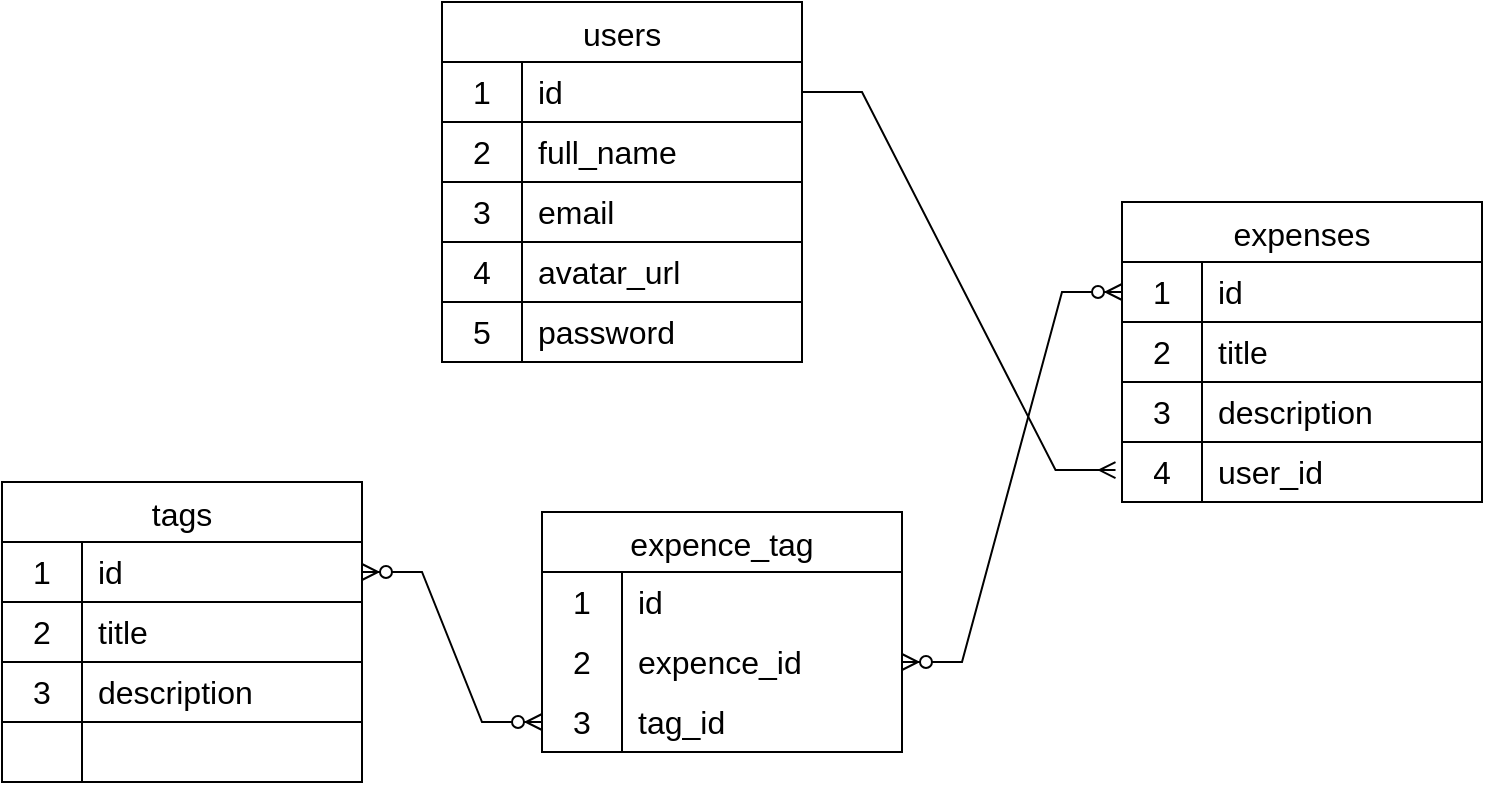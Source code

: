 <mxfile version="24.7.8">
  <diagram name="Страница — 1" id="hWBQ8hO-kv4F2aybysdH">
    <mxGraphModel dx="1040" dy="635" grid="1" gridSize="10" guides="1" tooltips="1" connect="1" arrows="1" fold="1" page="1" pageScale="1" pageWidth="827" pageHeight="1169" math="0" shadow="0">
      <root>
        <mxCell id="0" />
        <mxCell id="1" parent="0" />
        <mxCell id="51NfgYZ-qd4-voQ9J5C7-1" value="users" style="shape=table;startSize=30;container=1;collapsible=0;childLayout=tableLayout;fixedRows=0;rowLines=1;fontStyle=0;strokeColor=default;fontSize=16;columnLines=1;resizeLast=0;resizeLastRow=0;swimlaneHead=1;" parent="1" vertex="1">
          <mxGeometry x="280" y="160" width="180" height="180" as="geometry" />
        </mxCell>
        <mxCell id="51NfgYZ-qd4-voQ9J5C7-2" value="" style="shape=tableRow;horizontal=0;startSize=0;swimlaneHead=0;swimlaneBody=0;top=0;left=0;bottom=0;right=0;collapsible=0;dropTarget=0;fillColor=none;points=[[0,0.5],[1,0.5]];portConstraint=eastwest;strokeColor=inherit;fontSize=16;" parent="51NfgYZ-qd4-voQ9J5C7-1" vertex="1">
          <mxGeometry y="30" width="180" height="30" as="geometry" />
        </mxCell>
        <mxCell id="51NfgYZ-qd4-voQ9J5C7-3" value="1" style="shape=partialRectangle;html=1;whiteSpace=wrap;connectable=0;fillColor=none;top=0;left=0;bottom=0;right=0;overflow=hidden;pointerEvents=1;strokeColor=inherit;fontSize=16;" parent="51NfgYZ-qd4-voQ9J5C7-2" vertex="1">
          <mxGeometry width="40" height="30" as="geometry">
            <mxRectangle width="40" height="30" as="alternateBounds" />
          </mxGeometry>
        </mxCell>
        <mxCell id="51NfgYZ-qd4-voQ9J5C7-4" value="id" style="shape=partialRectangle;html=1;whiteSpace=wrap;connectable=0;fillColor=none;top=0;left=0;bottom=0;right=0;align=left;spacingLeft=6;overflow=hidden;strokeColor=inherit;fontSize=16;" parent="51NfgYZ-qd4-voQ9J5C7-2" vertex="1">
          <mxGeometry x="40" width="140" height="30" as="geometry">
            <mxRectangle width="140" height="30" as="alternateBounds" />
          </mxGeometry>
        </mxCell>
        <mxCell id="51NfgYZ-qd4-voQ9J5C7-5" value="" style="shape=tableRow;horizontal=0;startSize=0;swimlaneHead=0;swimlaneBody=0;top=0;left=0;bottom=0;right=0;collapsible=0;dropTarget=0;fillColor=none;points=[[0,0.5],[1,0.5]];portConstraint=eastwest;strokeColor=inherit;fontSize=16;" parent="51NfgYZ-qd4-voQ9J5C7-1" vertex="1">
          <mxGeometry y="60" width="180" height="30" as="geometry" />
        </mxCell>
        <mxCell id="51NfgYZ-qd4-voQ9J5C7-6" value="2" style="shape=partialRectangle;html=1;whiteSpace=wrap;connectable=0;fillColor=none;top=0;left=0;bottom=0;right=0;overflow=hidden;strokeColor=inherit;fontSize=16;" parent="51NfgYZ-qd4-voQ9J5C7-5" vertex="1">
          <mxGeometry width="40" height="30" as="geometry">
            <mxRectangle width="40" height="30" as="alternateBounds" />
          </mxGeometry>
        </mxCell>
        <mxCell id="51NfgYZ-qd4-voQ9J5C7-7" value="full_name" style="shape=partialRectangle;html=1;whiteSpace=wrap;connectable=0;fillColor=none;top=0;left=0;bottom=0;right=0;align=left;spacingLeft=6;overflow=hidden;strokeColor=inherit;fontSize=16;" parent="51NfgYZ-qd4-voQ9J5C7-5" vertex="1">
          <mxGeometry x="40" width="140" height="30" as="geometry">
            <mxRectangle width="140" height="30" as="alternateBounds" />
          </mxGeometry>
        </mxCell>
        <mxCell id="51NfgYZ-qd4-voQ9J5C7-8" value="" style="shape=tableRow;horizontal=0;startSize=0;swimlaneHead=0;swimlaneBody=0;top=0;left=0;bottom=0;right=0;collapsible=0;dropTarget=0;fillColor=none;points=[[0,0.5],[1,0.5]];portConstraint=eastwest;strokeColor=inherit;fontSize=16;" parent="51NfgYZ-qd4-voQ9J5C7-1" vertex="1">
          <mxGeometry y="90" width="180" height="30" as="geometry" />
        </mxCell>
        <mxCell id="51NfgYZ-qd4-voQ9J5C7-9" value="3" style="shape=partialRectangle;html=1;whiteSpace=wrap;connectable=0;fillColor=none;top=0;left=0;bottom=0;right=0;overflow=hidden;strokeColor=inherit;fontSize=16;" parent="51NfgYZ-qd4-voQ9J5C7-8" vertex="1">
          <mxGeometry width="40" height="30" as="geometry">
            <mxRectangle width="40" height="30" as="alternateBounds" />
          </mxGeometry>
        </mxCell>
        <mxCell id="51NfgYZ-qd4-voQ9J5C7-10" value="email" style="shape=partialRectangle;html=1;whiteSpace=wrap;connectable=0;fillColor=none;top=0;left=0;bottom=0;right=0;align=left;spacingLeft=6;overflow=hidden;strokeColor=inherit;fontSize=16;" parent="51NfgYZ-qd4-voQ9J5C7-8" vertex="1">
          <mxGeometry x="40" width="140" height="30" as="geometry">
            <mxRectangle width="140" height="30" as="alternateBounds" />
          </mxGeometry>
        </mxCell>
        <mxCell id="51NfgYZ-qd4-voQ9J5C7-55" value="" style="shape=tableRow;horizontal=0;startSize=0;swimlaneHead=0;swimlaneBody=0;top=0;left=0;bottom=0;right=0;collapsible=0;dropTarget=0;fillColor=none;points=[[0,0.5],[1,0.5]];portConstraint=eastwest;strokeColor=inherit;fontSize=16;" parent="51NfgYZ-qd4-voQ9J5C7-1" vertex="1">
          <mxGeometry y="120" width="180" height="30" as="geometry" />
        </mxCell>
        <mxCell id="51NfgYZ-qd4-voQ9J5C7-56" value="4" style="shape=partialRectangle;html=1;whiteSpace=wrap;connectable=0;fillColor=none;top=0;left=0;bottom=0;right=0;overflow=hidden;strokeColor=inherit;fontSize=16;" parent="51NfgYZ-qd4-voQ9J5C7-55" vertex="1">
          <mxGeometry width="40" height="30" as="geometry">
            <mxRectangle width="40" height="30" as="alternateBounds" />
          </mxGeometry>
        </mxCell>
        <mxCell id="51NfgYZ-qd4-voQ9J5C7-57" value="avatar_url" style="shape=partialRectangle;html=1;whiteSpace=wrap;connectable=0;fillColor=none;top=0;left=0;bottom=0;right=0;align=left;spacingLeft=6;overflow=hidden;strokeColor=inherit;fontSize=16;" parent="51NfgYZ-qd4-voQ9J5C7-55" vertex="1">
          <mxGeometry x="40" width="140" height="30" as="geometry">
            <mxRectangle width="140" height="30" as="alternateBounds" />
          </mxGeometry>
        </mxCell>
        <mxCell id="CVPqR7CQVFGad6L4QKtn-14" value="" style="shape=tableRow;horizontal=0;startSize=0;swimlaneHead=0;swimlaneBody=0;top=0;left=0;bottom=0;right=0;collapsible=0;dropTarget=0;fillColor=none;points=[[0,0.5],[1,0.5]];portConstraint=eastwest;strokeColor=inherit;fontSize=16;" vertex="1" parent="51NfgYZ-qd4-voQ9J5C7-1">
          <mxGeometry y="150" width="180" height="30" as="geometry" />
        </mxCell>
        <mxCell id="CVPqR7CQVFGad6L4QKtn-15" value="5" style="shape=partialRectangle;html=1;whiteSpace=wrap;connectable=0;fillColor=none;top=0;left=0;bottom=0;right=0;overflow=hidden;strokeColor=inherit;fontSize=16;" vertex="1" parent="CVPqR7CQVFGad6L4QKtn-14">
          <mxGeometry width="40" height="30" as="geometry">
            <mxRectangle width="40" height="30" as="alternateBounds" />
          </mxGeometry>
        </mxCell>
        <mxCell id="CVPqR7CQVFGad6L4QKtn-16" value="password" style="shape=partialRectangle;html=1;whiteSpace=wrap;connectable=0;fillColor=none;top=0;left=0;bottom=0;right=0;align=left;spacingLeft=6;overflow=hidden;strokeColor=inherit;fontSize=16;" vertex="1" parent="CVPqR7CQVFGad6L4QKtn-14">
          <mxGeometry x="40" width="140" height="30" as="geometry">
            <mxRectangle width="140" height="30" as="alternateBounds" />
          </mxGeometry>
        </mxCell>
        <mxCell id="51NfgYZ-qd4-voQ9J5C7-58" value="expenses" style="shape=table;startSize=30;container=1;collapsible=0;childLayout=tableLayout;fixedRows=0;rowLines=1;fontStyle=0;strokeColor=default;fontSize=16;columnLines=1;resizeLast=0;resizeLastRow=0;swimlaneHead=1;" parent="1" vertex="1">
          <mxGeometry x="620" y="260" width="180" height="150" as="geometry" />
        </mxCell>
        <mxCell id="51NfgYZ-qd4-voQ9J5C7-59" value="" style="shape=tableRow;horizontal=0;startSize=0;swimlaneHead=0;swimlaneBody=0;top=0;left=0;bottom=0;right=0;collapsible=0;dropTarget=0;fillColor=none;points=[[0,0.5],[1,0.5]];portConstraint=eastwest;strokeColor=inherit;fontSize=16;" parent="51NfgYZ-qd4-voQ9J5C7-58" vertex="1">
          <mxGeometry y="30" width="180" height="30" as="geometry" />
        </mxCell>
        <mxCell id="51NfgYZ-qd4-voQ9J5C7-60" value="1" style="shape=partialRectangle;html=1;whiteSpace=wrap;connectable=0;fillColor=none;top=0;left=0;bottom=0;right=0;overflow=hidden;pointerEvents=1;strokeColor=inherit;fontSize=16;" parent="51NfgYZ-qd4-voQ9J5C7-59" vertex="1">
          <mxGeometry width="40" height="30" as="geometry">
            <mxRectangle width="40" height="30" as="alternateBounds" />
          </mxGeometry>
        </mxCell>
        <mxCell id="51NfgYZ-qd4-voQ9J5C7-61" value="id" style="shape=partialRectangle;html=1;whiteSpace=wrap;connectable=0;fillColor=none;top=0;left=0;bottom=0;right=0;align=left;spacingLeft=6;overflow=hidden;strokeColor=inherit;fontSize=16;" parent="51NfgYZ-qd4-voQ9J5C7-59" vertex="1">
          <mxGeometry x="40" width="140" height="30" as="geometry">
            <mxRectangle width="140" height="30" as="alternateBounds" />
          </mxGeometry>
        </mxCell>
        <mxCell id="51NfgYZ-qd4-voQ9J5C7-62" value="" style="shape=tableRow;horizontal=0;startSize=0;swimlaneHead=0;swimlaneBody=0;top=0;left=0;bottom=0;right=0;collapsible=0;dropTarget=0;fillColor=none;points=[[0,0.5],[1,0.5]];portConstraint=eastwest;strokeColor=inherit;fontSize=16;" parent="51NfgYZ-qd4-voQ9J5C7-58" vertex="1">
          <mxGeometry y="60" width="180" height="30" as="geometry" />
        </mxCell>
        <mxCell id="51NfgYZ-qd4-voQ9J5C7-63" value="2" style="shape=partialRectangle;html=1;whiteSpace=wrap;connectable=0;fillColor=none;top=0;left=0;bottom=0;right=0;overflow=hidden;strokeColor=inherit;fontSize=16;" parent="51NfgYZ-qd4-voQ9J5C7-62" vertex="1">
          <mxGeometry width="40" height="30" as="geometry">
            <mxRectangle width="40" height="30" as="alternateBounds" />
          </mxGeometry>
        </mxCell>
        <mxCell id="51NfgYZ-qd4-voQ9J5C7-64" value="title" style="shape=partialRectangle;html=1;whiteSpace=wrap;connectable=0;fillColor=none;top=0;left=0;bottom=0;right=0;align=left;spacingLeft=6;overflow=hidden;strokeColor=inherit;fontSize=16;" parent="51NfgYZ-qd4-voQ9J5C7-62" vertex="1">
          <mxGeometry x="40" width="140" height="30" as="geometry">
            <mxRectangle width="140" height="30" as="alternateBounds" />
          </mxGeometry>
        </mxCell>
        <mxCell id="51NfgYZ-qd4-voQ9J5C7-65" value="" style="shape=tableRow;horizontal=0;startSize=0;swimlaneHead=0;swimlaneBody=0;top=0;left=0;bottom=0;right=0;collapsible=0;dropTarget=0;fillColor=none;points=[[0,0.5],[1,0.5]];portConstraint=eastwest;strokeColor=inherit;fontSize=16;" parent="51NfgYZ-qd4-voQ9J5C7-58" vertex="1">
          <mxGeometry y="90" width="180" height="30" as="geometry" />
        </mxCell>
        <mxCell id="51NfgYZ-qd4-voQ9J5C7-66" value="3" style="shape=partialRectangle;html=1;whiteSpace=wrap;connectable=0;fillColor=none;top=0;left=0;bottom=0;right=0;overflow=hidden;strokeColor=inherit;fontSize=16;" parent="51NfgYZ-qd4-voQ9J5C7-65" vertex="1">
          <mxGeometry width="40" height="30" as="geometry">
            <mxRectangle width="40" height="30" as="alternateBounds" />
          </mxGeometry>
        </mxCell>
        <mxCell id="51NfgYZ-qd4-voQ9J5C7-67" value="description" style="shape=partialRectangle;html=1;whiteSpace=wrap;connectable=0;fillColor=none;top=0;left=0;bottom=0;right=0;align=left;spacingLeft=6;overflow=hidden;strokeColor=inherit;fontSize=16;" parent="51NfgYZ-qd4-voQ9J5C7-65" vertex="1">
          <mxGeometry x="40" width="140" height="30" as="geometry">
            <mxRectangle width="140" height="30" as="alternateBounds" />
          </mxGeometry>
        </mxCell>
        <mxCell id="51NfgYZ-qd4-voQ9J5C7-68" value="" style="shape=tableRow;horizontal=0;startSize=0;swimlaneHead=0;swimlaneBody=0;top=0;left=0;bottom=0;right=0;collapsible=0;dropTarget=0;fillColor=none;points=[[0,0.5],[1,0.5]];portConstraint=eastwest;strokeColor=inherit;fontSize=16;" parent="51NfgYZ-qd4-voQ9J5C7-58" vertex="1">
          <mxGeometry y="120" width="180" height="30" as="geometry" />
        </mxCell>
        <mxCell id="51NfgYZ-qd4-voQ9J5C7-69" value="4" style="shape=partialRectangle;html=1;whiteSpace=wrap;connectable=0;fillColor=none;top=0;left=0;bottom=0;right=0;overflow=hidden;strokeColor=inherit;fontSize=16;" parent="51NfgYZ-qd4-voQ9J5C7-68" vertex="1">
          <mxGeometry width="40" height="30" as="geometry">
            <mxRectangle width="40" height="30" as="alternateBounds" />
          </mxGeometry>
        </mxCell>
        <mxCell id="51NfgYZ-qd4-voQ9J5C7-70" value="user_id" style="shape=partialRectangle;html=1;whiteSpace=wrap;connectable=0;fillColor=none;top=0;left=0;bottom=0;right=0;align=left;spacingLeft=6;overflow=hidden;strokeColor=inherit;fontSize=16;" parent="51NfgYZ-qd4-voQ9J5C7-68" vertex="1">
          <mxGeometry x="40" width="140" height="30" as="geometry">
            <mxRectangle width="140" height="30" as="alternateBounds" />
          </mxGeometry>
        </mxCell>
        <mxCell id="51NfgYZ-qd4-voQ9J5C7-72" value="tags" style="shape=table;startSize=30;container=1;collapsible=0;childLayout=tableLayout;fixedRows=0;rowLines=1;fontStyle=0;strokeColor=default;fontSize=16;columnLines=1;resizeLast=0;resizeLastRow=0;swimlaneHead=1;" parent="1" vertex="1">
          <mxGeometry x="60" y="400" width="180" height="150" as="geometry" />
        </mxCell>
        <mxCell id="51NfgYZ-qd4-voQ9J5C7-73" value="" style="shape=tableRow;horizontal=0;startSize=0;swimlaneHead=0;swimlaneBody=0;top=0;left=0;bottom=0;right=0;collapsible=0;dropTarget=0;fillColor=none;points=[[0,0.5],[1,0.5]];portConstraint=eastwest;strokeColor=inherit;fontSize=16;" parent="51NfgYZ-qd4-voQ9J5C7-72" vertex="1">
          <mxGeometry y="30" width="180" height="30" as="geometry" />
        </mxCell>
        <mxCell id="51NfgYZ-qd4-voQ9J5C7-74" value="1" style="shape=partialRectangle;html=1;whiteSpace=wrap;connectable=0;fillColor=none;top=0;left=0;bottom=0;right=0;overflow=hidden;pointerEvents=1;strokeColor=inherit;fontSize=16;" parent="51NfgYZ-qd4-voQ9J5C7-73" vertex="1">
          <mxGeometry width="40" height="30" as="geometry">
            <mxRectangle width="40" height="30" as="alternateBounds" />
          </mxGeometry>
        </mxCell>
        <mxCell id="51NfgYZ-qd4-voQ9J5C7-75" value="id" style="shape=partialRectangle;html=1;whiteSpace=wrap;connectable=0;fillColor=none;top=0;left=0;bottom=0;right=0;align=left;spacingLeft=6;overflow=hidden;strokeColor=inherit;fontSize=16;" parent="51NfgYZ-qd4-voQ9J5C7-73" vertex="1">
          <mxGeometry x="40" width="140" height="30" as="geometry">
            <mxRectangle width="140" height="30" as="alternateBounds" />
          </mxGeometry>
        </mxCell>
        <mxCell id="51NfgYZ-qd4-voQ9J5C7-76" value="" style="shape=tableRow;horizontal=0;startSize=0;swimlaneHead=0;swimlaneBody=0;top=0;left=0;bottom=0;right=0;collapsible=0;dropTarget=0;fillColor=none;points=[[0,0.5],[1,0.5]];portConstraint=eastwest;strokeColor=inherit;fontSize=16;" parent="51NfgYZ-qd4-voQ9J5C7-72" vertex="1">
          <mxGeometry y="60" width="180" height="30" as="geometry" />
        </mxCell>
        <mxCell id="51NfgYZ-qd4-voQ9J5C7-77" value="2" style="shape=partialRectangle;html=1;whiteSpace=wrap;connectable=0;fillColor=none;top=0;left=0;bottom=0;right=0;overflow=hidden;strokeColor=inherit;fontSize=16;" parent="51NfgYZ-qd4-voQ9J5C7-76" vertex="1">
          <mxGeometry width="40" height="30" as="geometry">
            <mxRectangle width="40" height="30" as="alternateBounds" />
          </mxGeometry>
        </mxCell>
        <mxCell id="51NfgYZ-qd4-voQ9J5C7-78" value="title" style="shape=partialRectangle;html=1;whiteSpace=wrap;connectable=0;fillColor=none;top=0;left=0;bottom=0;right=0;align=left;spacingLeft=6;overflow=hidden;strokeColor=inherit;fontSize=16;" parent="51NfgYZ-qd4-voQ9J5C7-76" vertex="1">
          <mxGeometry x="40" width="140" height="30" as="geometry">
            <mxRectangle width="140" height="30" as="alternateBounds" />
          </mxGeometry>
        </mxCell>
        <mxCell id="51NfgYZ-qd4-voQ9J5C7-79" value="" style="shape=tableRow;horizontal=0;startSize=0;swimlaneHead=0;swimlaneBody=0;top=0;left=0;bottom=0;right=0;collapsible=0;dropTarget=0;fillColor=none;points=[[0,0.5],[1,0.5]];portConstraint=eastwest;strokeColor=inherit;fontSize=16;" parent="51NfgYZ-qd4-voQ9J5C7-72" vertex="1">
          <mxGeometry y="90" width="180" height="30" as="geometry" />
        </mxCell>
        <mxCell id="51NfgYZ-qd4-voQ9J5C7-80" value="3" style="shape=partialRectangle;html=1;whiteSpace=wrap;connectable=0;fillColor=none;top=0;left=0;bottom=0;right=0;overflow=hidden;strokeColor=inherit;fontSize=16;" parent="51NfgYZ-qd4-voQ9J5C7-79" vertex="1">
          <mxGeometry width="40" height="30" as="geometry">
            <mxRectangle width="40" height="30" as="alternateBounds" />
          </mxGeometry>
        </mxCell>
        <mxCell id="51NfgYZ-qd4-voQ9J5C7-81" value="description" style="shape=partialRectangle;html=1;whiteSpace=wrap;connectable=0;fillColor=none;top=0;left=0;bottom=0;right=0;align=left;spacingLeft=6;overflow=hidden;strokeColor=inherit;fontSize=16;" parent="51NfgYZ-qd4-voQ9J5C7-79" vertex="1">
          <mxGeometry x="40" width="140" height="30" as="geometry">
            <mxRectangle width="140" height="30" as="alternateBounds" />
          </mxGeometry>
        </mxCell>
        <mxCell id="51NfgYZ-qd4-voQ9J5C7-82" value="" style="shape=tableRow;horizontal=0;startSize=0;swimlaneHead=0;swimlaneBody=0;top=0;left=0;bottom=0;right=0;collapsible=0;dropTarget=0;fillColor=none;points=[[0,0.5],[1,0.5]];portConstraint=eastwest;strokeColor=inherit;fontSize=16;" parent="51NfgYZ-qd4-voQ9J5C7-72" vertex="1">
          <mxGeometry y="120" width="180" height="30" as="geometry" />
        </mxCell>
        <mxCell id="51NfgYZ-qd4-voQ9J5C7-83" value="" style="shape=partialRectangle;html=1;whiteSpace=wrap;connectable=0;fillColor=none;top=0;left=0;bottom=0;right=0;overflow=hidden;strokeColor=inherit;fontSize=16;" parent="51NfgYZ-qd4-voQ9J5C7-82" vertex="1">
          <mxGeometry width="40" height="30" as="geometry">
            <mxRectangle width="40" height="30" as="alternateBounds" />
          </mxGeometry>
        </mxCell>
        <mxCell id="51NfgYZ-qd4-voQ9J5C7-84" value="" style="shape=partialRectangle;html=1;whiteSpace=wrap;connectable=0;fillColor=none;top=0;left=0;bottom=0;right=0;align=left;spacingLeft=6;overflow=hidden;strokeColor=inherit;fontSize=16;" parent="51NfgYZ-qd4-voQ9J5C7-82" vertex="1">
          <mxGeometry x="40" width="140" height="30" as="geometry">
            <mxRectangle width="140" height="30" as="alternateBounds" />
          </mxGeometry>
        </mxCell>
        <mxCell id="51NfgYZ-qd4-voQ9J5C7-71" value="" style="edgeStyle=entityRelationEdgeStyle;fontSize=12;html=1;endArrow=ERmany;rounded=0;exitX=1;exitY=0.5;exitDx=0;exitDy=0;entryX=-0.018;entryY=0.467;entryDx=0;entryDy=0;entryPerimeter=0;" parent="1" source="51NfgYZ-qd4-voQ9J5C7-2" target="51NfgYZ-qd4-voQ9J5C7-68" edge="1">
          <mxGeometry width="100" height="100" relative="1" as="geometry">
            <mxPoint x="510" y="320" as="sourcePoint" />
            <mxPoint x="610" y="220" as="targetPoint" />
          </mxGeometry>
        </mxCell>
        <mxCell id="51NfgYZ-qd4-voQ9J5C7-88" value="expence_tag" style="shape=table;startSize=30;container=1;collapsible=0;childLayout=tableLayout;fixedRows=1;rowLines=0;fontStyle=0;strokeColor=default;fontSize=16;" parent="1" vertex="1">
          <mxGeometry x="330" y="415" width="180" height="120" as="geometry" />
        </mxCell>
        <mxCell id="51NfgYZ-qd4-voQ9J5C7-89" value="" style="shape=tableRow;horizontal=0;startSize=0;swimlaneHead=0;swimlaneBody=0;top=0;left=0;bottom=0;right=0;collapsible=0;dropTarget=0;fillColor=none;points=[[0,0.5],[1,0.5]];portConstraint=eastwest;strokeColor=inherit;fontSize=16;" parent="51NfgYZ-qd4-voQ9J5C7-88" vertex="1">
          <mxGeometry y="30" width="180" height="30" as="geometry" />
        </mxCell>
        <mxCell id="51NfgYZ-qd4-voQ9J5C7-90" value="1" style="shape=partialRectangle;html=1;whiteSpace=wrap;connectable=0;fillColor=none;top=0;left=0;bottom=0;right=0;overflow=hidden;pointerEvents=1;strokeColor=inherit;fontSize=16;" parent="51NfgYZ-qd4-voQ9J5C7-89" vertex="1">
          <mxGeometry width="40" height="30" as="geometry">
            <mxRectangle width="40" height="30" as="alternateBounds" />
          </mxGeometry>
        </mxCell>
        <mxCell id="51NfgYZ-qd4-voQ9J5C7-91" value="id" style="shape=partialRectangle;html=1;whiteSpace=wrap;connectable=0;fillColor=none;top=0;left=0;bottom=0;right=0;align=left;spacingLeft=6;overflow=hidden;strokeColor=inherit;fontSize=16;" parent="51NfgYZ-qd4-voQ9J5C7-89" vertex="1">
          <mxGeometry x="40" width="140" height="30" as="geometry">
            <mxRectangle width="140" height="30" as="alternateBounds" />
          </mxGeometry>
        </mxCell>
        <mxCell id="51NfgYZ-qd4-voQ9J5C7-92" value="" style="shape=tableRow;horizontal=0;startSize=0;swimlaneHead=0;swimlaneBody=0;top=0;left=0;bottom=0;right=0;collapsible=0;dropTarget=0;fillColor=none;points=[[0,0.5],[1,0.5]];portConstraint=eastwest;strokeColor=inherit;fontSize=16;" parent="51NfgYZ-qd4-voQ9J5C7-88" vertex="1">
          <mxGeometry y="60" width="180" height="30" as="geometry" />
        </mxCell>
        <mxCell id="51NfgYZ-qd4-voQ9J5C7-93" value="2" style="shape=partialRectangle;html=1;whiteSpace=wrap;connectable=0;fillColor=none;top=0;left=0;bottom=0;right=0;overflow=hidden;strokeColor=inherit;fontSize=16;" parent="51NfgYZ-qd4-voQ9J5C7-92" vertex="1">
          <mxGeometry width="40" height="30" as="geometry">
            <mxRectangle width="40" height="30" as="alternateBounds" />
          </mxGeometry>
        </mxCell>
        <mxCell id="51NfgYZ-qd4-voQ9J5C7-94" value="expence_id" style="shape=partialRectangle;html=1;whiteSpace=wrap;connectable=0;fillColor=none;top=0;left=0;bottom=0;right=0;align=left;spacingLeft=6;overflow=hidden;strokeColor=inherit;fontSize=16;" parent="51NfgYZ-qd4-voQ9J5C7-92" vertex="1">
          <mxGeometry x="40" width="140" height="30" as="geometry">
            <mxRectangle width="140" height="30" as="alternateBounds" />
          </mxGeometry>
        </mxCell>
        <mxCell id="51NfgYZ-qd4-voQ9J5C7-95" value="" style="shape=tableRow;horizontal=0;startSize=0;swimlaneHead=0;swimlaneBody=0;top=0;left=0;bottom=0;right=0;collapsible=0;dropTarget=0;fillColor=none;points=[[0,0.5],[1,0.5]];portConstraint=eastwest;strokeColor=inherit;fontSize=16;" parent="51NfgYZ-qd4-voQ9J5C7-88" vertex="1">
          <mxGeometry y="90" width="180" height="30" as="geometry" />
        </mxCell>
        <mxCell id="51NfgYZ-qd4-voQ9J5C7-96" value="3" style="shape=partialRectangle;html=1;whiteSpace=wrap;connectable=0;fillColor=none;top=0;left=0;bottom=0;right=0;overflow=hidden;strokeColor=inherit;fontSize=16;" parent="51NfgYZ-qd4-voQ9J5C7-95" vertex="1">
          <mxGeometry width="40" height="30" as="geometry">
            <mxRectangle width="40" height="30" as="alternateBounds" />
          </mxGeometry>
        </mxCell>
        <mxCell id="51NfgYZ-qd4-voQ9J5C7-97" value="tag_id" style="shape=partialRectangle;html=1;whiteSpace=wrap;connectable=0;fillColor=none;top=0;left=0;bottom=0;right=0;align=left;spacingLeft=6;overflow=hidden;strokeColor=inherit;fontSize=16;" parent="51NfgYZ-qd4-voQ9J5C7-95" vertex="1">
          <mxGeometry x="40" width="140" height="30" as="geometry">
            <mxRectangle width="140" height="30" as="alternateBounds" />
          </mxGeometry>
        </mxCell>
        <mxCell id="51NfgYZ-qd4-voQ9J5C7-98" value="" style="edgeStyle=entityRelationEdgeStyle;fontSize=12;html=1;endArrow=ERzeroToMany;endFill=1;startArrow=ERzeroToMany;rounded=0;exitX=1;exitY=0.5;exitDx=0;exitDy=0;entryX=0;entryY=0.5;entryDx=0;entryDy=0;" parent="1" source="51NfgYZ-qd4-voQ9J5C7-92" target="51NfgYZ-qd4-voQ9J5C7-59" edge="1">
          <mxGeometry width="100" height="100" relative="1" as="geometry">
            <mxPoint x="330" y="490" as="sourcePoint" />
            <mxPoint x="430" y="390" as="targetPoint" />
          </mxGeometry>
        </mxCell>
        <mxCell id="51NfgYZ-qd4-voQ9J5C7-99" value="" style="edgeStyle=entityRelationEdgeStyle;fontSize=12;html=1;endArrow=ERzeroToMany;endFill=1;startArrow=ERzeroToMany;rounded=0;entryX=0;entryY=0.5;entryDx=0;entryDy=0;exitX=1;exitY=0.5;exitDx=0;exitDy=0;" parent="1" source="51NfgYZ-qd4-voQ9J5C7-73" target="51NfgYZ-qd4-voQ9J5C7-95" edge="1">
          <mxGeometry width="100" height="100" relative="1" as="geometry">
            <mxPoint x="250.0" y="470" as="sourcePoint" />
            <mxPoint x="330.0" y="510" as="targetPoint" />
          </mxGeometry>
        </mxCell>
      </root>
    </mxGraphModel>
  </diagram>
</mxfile>

